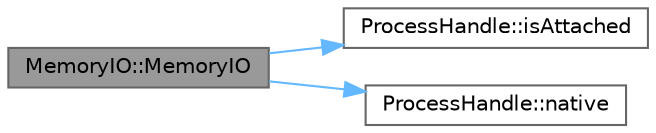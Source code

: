 digraph "MemoryIO::MemoryIO"
{
 // LATEX_PDF_SIZE
  bgcolor="transparent";
  edge [fontname=Helvetica,fontsize=10,labelfontname=Helvetica,labelfontsize=10];
  node [fontname=Helvetica,fontsize=10,shape=box,height=0.2,width=0.4];
  rankdir="LR";
  Node1 [id="Node000001",label="MemoryIO::MemoryIO",height=0.2,width=0.4,color="gray40", fillcolor="grey60", style="filled", fontcolor="black",tooltip="Construct a new MemoryIO object."];
  Node1 -> Node2 [id="edge1_Node000001_Node000002",color="steelblue1",style="solid",tooltip=" "];
  Node2 [id="Node000002",label="ProcessHandle::isAttached",height=0.2,width=0.4,color="grey40", fillcolor="white", style="filled",URL="$class_process_handle.html#a0cbe418e8330e8306df7a4c30d0b3a78",tooltip="This function checks if the process handle is open."];
  Node1 -> Node3 [id="edge2_Node000001_Node000003",color="steelblue1",style="solid",tooltip=" "];
  Node3 [id="Node000003",label="ProcessHandle::native",height=0.2,width=0.4,color="grey40", fillcolor="white", style="filled",URL="$class_process_handle.html#a2cda675cee2e5d6834d9143f080a80da",tooltip="This function returns a raw handle to the process."];
}
